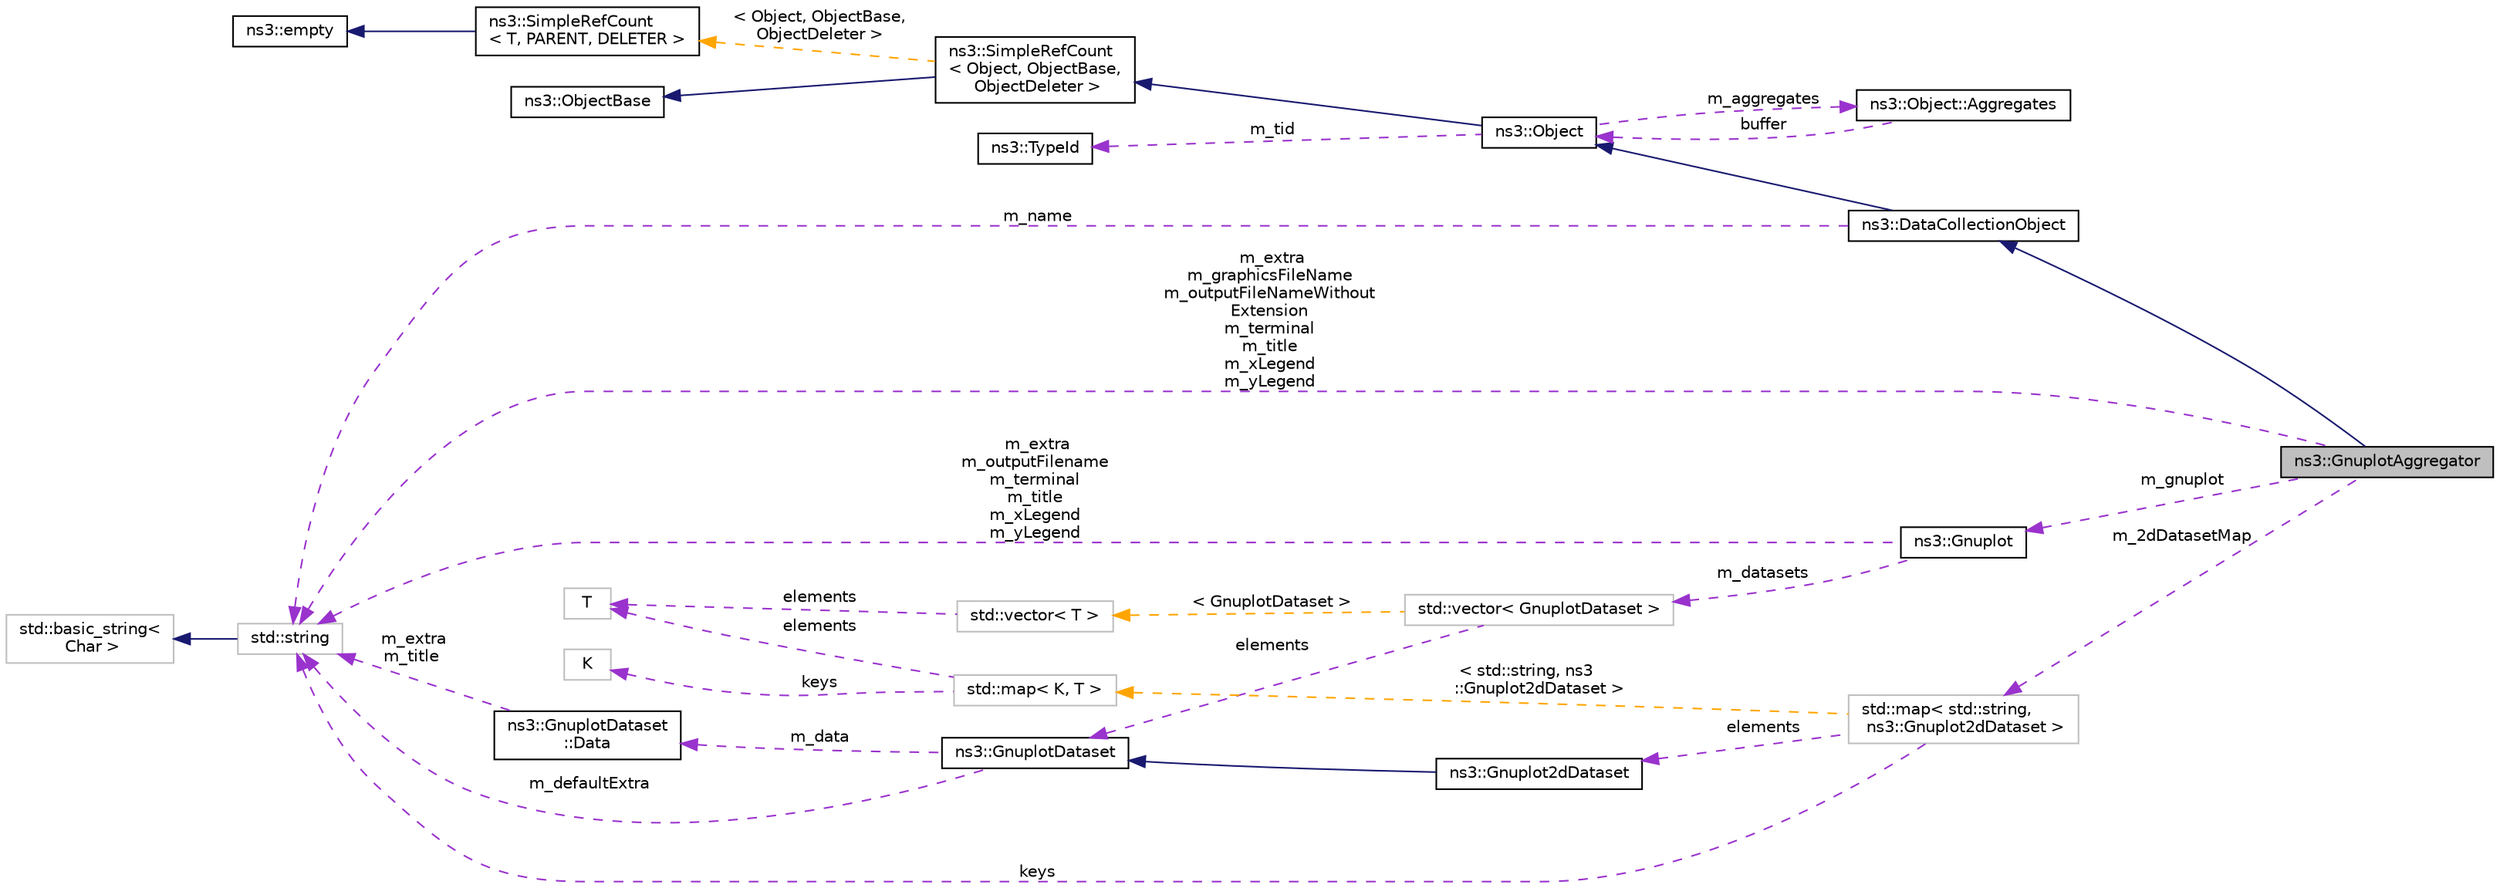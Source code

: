 digraph "ns3::GnuplotAggregator"
{
 // LATEX_PDF_SIZE
  edge [fontname="Helvetica",fontsize="10",labelfontname="Helvetica",labelfontsize="10"];
  node [fontname="Helvetica",fontsize="10",shape=record];
  rankdir="LR";
  Node1 [label="ns3::GnuplotAggregator",height=0.2,width=0.4,color="black", fillcolor="grey75", style="filled", fontcolor="black",tooltip="This aggregator produces output used to make gnuplot plots."];
  Node2 -> Node1 [dir="back",color="midnightblue",fontsize="10",style="solid",fontname="Helvetica"];
  Node2 [label="ns3::DataCollectionObject",height=0.2,width=0.4,color="black", fillcolor="white", style="filled",URL="$classns3_1_1_data_collection_object.html",tooltip="Base class for data collection framework objects."];
  Node3 -> Node2 [dir="back",color="midnightblue",fontsize="10",style="solid",fontname="Helvetica"];
  Node3 [label="ns3::Object",height=0.2,width=0.4,color="black", fillcolor="white", style="filled",URL="$classns3_1_1_object.html",tooltip="A base class which provides memory management and object aggregation."];
  Node4 -> Node3 [dir="back",color="midnightblue",fontsize="10",style="solid",fontname="Helvetica"];
  Node4 [label="ns3::SimpleRefCount\l\< Object, ObjectBase,\l ObjectDeleter \>",height=0.2,width=0.4,color="black", fillcolor="white", style="filled",URL="$classns3_1_1_simple_ref_count.html",tooltip=" "];
  Node5 -> Node4 [dir="back",color="midnightblue",fontsize="10",style="solid",fontname="Helvetica"];
  Node5 [label="ns3::ObjectBase",height=0.2,width=0.4,color="black", fillcolor="white", style="filled",URL="$classns3_1_1_object_base.html",tooltip="Anchor the ns-3 type and attribute system."];
  Node6 -> Node4 [dir="back",color="orange",fontsize="10",style="dashed",label=" \< Object, ObjectBase,\l ObjectDeleter \>" ,fontname="Helvetica"];
  Node6 [label="ns3::SimpleRefCount\l\< T, PARENT, DELETER \>",height=0.2,width=0.4,color="black", fillcolor="white", style="filled",URL="$classns3_1_1_simple_ref_count.html",tooltip="A template-based reference counting class."];
  Node7 -> Node6 [dir="back",color="midnightblue",fontsize="10",style="solid",fontname="Helvetica"];
  Node7 [label="ns3::empty",height=0.2,width=0.4,color="black", fillcolor="white", style="filled",URL="$classns3_1_1empty.html",tooltip="make Callback use a separate empty type"];
  Node8 -> Node3 [dir="back",color="darkorchid3",fontsize="10",style="dashed",label=" m_tid" ,fontname="Helvetica"];
  Node8 [label="ns3::TypeId",height=0.2,width=0.4,color="black", fillcolor="white", style="filled",URL="$classns3_1_1_type_id.html",tooltip="a unique identifier for an interface."];
  Node9 -> Node3 [dir="back",color="darkorchid3",fontsize="10",style="dashed",label=" m_aggregates" ,fontname="Helvetica"];
  Node9 [label="ns3::Object::Aggregates",height=0.2,width=0.4,color="black", fillcolor="white", style="filled",URL="$structns3_1_1_object_1_1_aggregates.html",tooltip="The list of Objects aggregated to this one."];
  Node3 -> Node9 [dir="back",color="darkorchid3",fontsize="10",style="dashed",label=" buffer" ,fontname="Helvetica"];
  Node10 -> Node2 [dir="back",color="darkorchid3",fontsize="10",style="dashed",label=" m_name" ,fontname="Helvetica"];
  Node10 [label="std::string",height=0.2,width=0.4,color="grey75", fillcolor="white", style="filled",tooltip=" "];
  Node11 -> Node10 [dir="back",color="midnightblue",fontsize="10",style="solid",fontname="Helvetica"];
  Node11 [label="std::basic_string\<\l Char \>",height=0.2,width=0.4,color="grey75", fillcolor="white", style="filled",tooltip=" "];
  Node10 -> Node1 [dir="back",color="darkorchid3",fontsize="10",style="dashed",label=" m_extra\nm_graphicsFileName\nm_outputFileNameWithout\lExtension\nm_terminal\nm_title\nm_xLegend\nm_yLegend" ,fontname="Helvetica"];
  Node12 -> Node1 [dir="back",color="darkorchid3",fontsize="10",style="dashed",label=" m_2dDatasetMap" ,fontname="Helvetica"];
  Node12 [label="std::map\< std::string,\l ns3::Gnuplot2dDataset \>",height=0.2,width=0.4,color="grey75", fillcolor="white", style="filled",tooltip=" "];
  Node13 -> Node12 [dir="back",color="darkorchid3",fontsize="10",style="dashed",label=" elements" ,fontname="Helvetica"];
  Node13 [label="ns3::Gnuplot2dDataset",height=0.2,width=0.4,color="black", fillcolor="white", style="filled",URL="$classns3_1_1_gnuplot2d_dataset.html",tooltip="Class to represent a 2D points plot."];
  Node14 -> Node13 [dir="back",color="midnightblue",fontsize="10",style="solid",fontname="Helvetica"];
  Node14 [label="ns3::GnuplotDataset",height=0.2,width=0.4,color="black", fillcolor="white", style="filled",URL="$classns3_1_1_gnuplot_dataset.html",tooltip="Abstract class to store a plot line to be used by ns3::Gnuplot."];
  Node15 -> Node14 [dir="back",color="darkorchid3",fontsize="10",style="dashed",label=" m_data" ,fontname="Helvetica"];
  Node15 [label="ns3::GnuplotDataset\l::Data",height=0.2,width=0.4,color="black", fillcolor="white", style="filled",URL="$structns3_1_1_gnuplot_dataset_1_1_data.html",tooltip="Structure storing the data to plot."];
  Node10 -> Node15 [dir="back",color="darkorchid3",fontsize="10",style="dashed",label=" m_extra\nm_title" ,fontname="Helvetica"];
  Node10 -> Node14 [dir="back",color="darkorchid3",fontsize="10",style="dashed",label=" m_defaultExtra" ,fontname="Helvetica"];
  Node10 -> Node12 [dir="back",color="darkorchid3",fontsize="10",style="dashed",label=" keys" ,fontname="Helvetica"];
  Node16 -> Node12 [dir="back",color="orange",fontsize="10",style="dashed",label=" \< std::string, ns3\l::Gnuplot2dDataset \>" ,fontname="Helvetica"];
  Node16 [label="std::map\< K, T \>",height=0.2,width=0.4,color="grey75", fillcolor="white", style="filled",tooltip=" "];
  Node17 -> Node16 [dir="back",color="darkorchid3",fontsize="10",style="dashed",label=" keys" ,fontname="Helvetica"];
  Node17 [label="K",height=0.2,width=0.4,color="grey75", fillcolor="white", style="filled",tooltip=" "];
  Node18 -> Node16 [dir="back",color="darkorchid3",fontsize="10",style="dashed",label=" elements" ,fontname="Helvetica"];
  Node18 [label="T",height=0.2,width=0.4,color="grey75", fillcolor="white", style="filled",tooltip=" "];
  Node19 -> Node1 [dir="back",color="darkorchid3",fontsize="10",style="dashed",label=" m_gnuplot" ,fontname="Helvetica"];
  Node19 [label="ns3::Gnuplot",height=0.2,width=0.4,color="black", fillcolor="white", style="filled",URL="$classns3_1_1_gnuplot.html",tooltip="a simple class to generate gnuplot-ready plotting commands from a set of datasets."];
  Node20 -> Node19 [dir="back",color="darkorchid3",fontsize="10",style="dashed",label=" m_datasets" ,fontname="Helvetica"];
  Node20 [label="std::vector\< GnuplotDataset \>",height=0.2,width=0.4,color="grey75", fillcolor="white", style="filled",tooltip=" "];
  Node14 -> Node20 [dir="back",color="darkorchid3",fontsize="10",style="dashed",label=" elements" ,fontname="Helvetica"];
  Node21 -> Node20 [dir="back",color="orange",fontsize="10",style="dashed",label=" \< GnuplotDataset \>" ,fontname="Helvetica"];
  Node21 [label="std::vector\< T \>",height=0.2,width=0.4,color="grey75", fillcolor="white", style="filled",tooltip=" "];
  Node18 -> Node21 [dir="back",color="darkorchid3",fontsize="10",style="dashed",label=" elements" ,fontname="Helvetica"];
  Node10 -> Node19 [dir="back",color="darkorchid3",fontsize="10",style="dashed",label=" m_extra\nm_outputFilename\nm_terminal\nm_title\nm_xLegend\nm_yLegend" ,fontname="Helvetica"];
}
